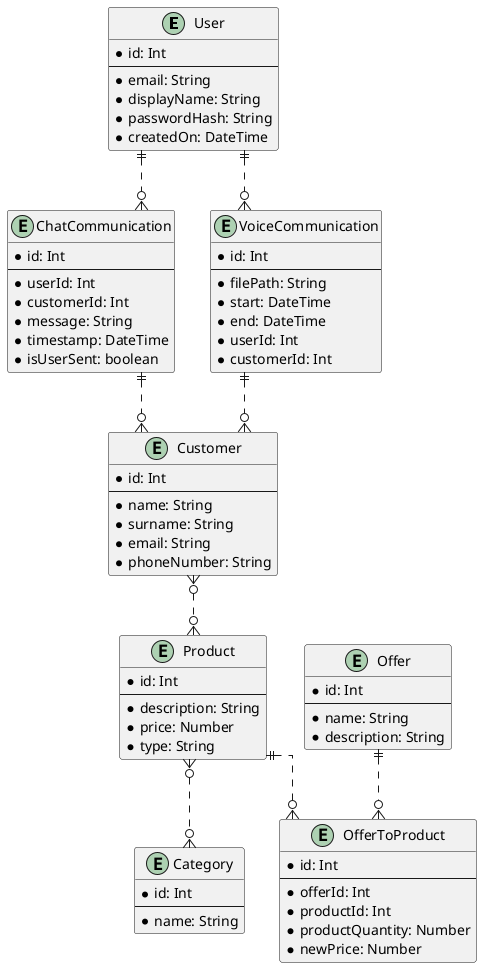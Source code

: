 @startuml

skinparam linetype ortho

entity User {
  * id: Int
  --
  * email: String
  * displayName: String
  * passwordHash: String
  * createdOn: DateTime
}


entity Customer {
  * id: Int
  --
  * name: String
  * surname: String
  * email: String
  * phoneNumber: String
}

entity Product {
  * id: Int
  --
  * description: String
  * price: Number
  * type: String
}

entity Category {
    * id: Int
    --
    * name: String
}

entity Offer {
  * id: Int
  --
  * name: String
  * description: String
}

entity OfferToProduct {
  * id: Int
  --
  * offerId: Int
  * productId: Int
  * productQuantity: Number
  * newPrice: Number
}

entity ChatCommunication {
  * id: Int
  --
  * userId: Int
  * customerId: Int
  * message: String
  * timestamp: DateTime
  * isUserSent: boolean
}

entity VoiceCommunication {
  * id: Int
  --
  * filePath: String
  * start: DateTime
  * end: DateTime
  * userId: Int
  * customerId: Int
}

Product }o..o{ Category
Offer ||..o{ OfferToProduct
Product ||..o{ OfferToProduct
Customer }o..o{ Product
User ||..o{ VoiceCommunication
User ||..o{ ChatCommunication
VoiceCommunication ||..o{ Customer
ChatCommunication ||..o{ Customer

@enduml

